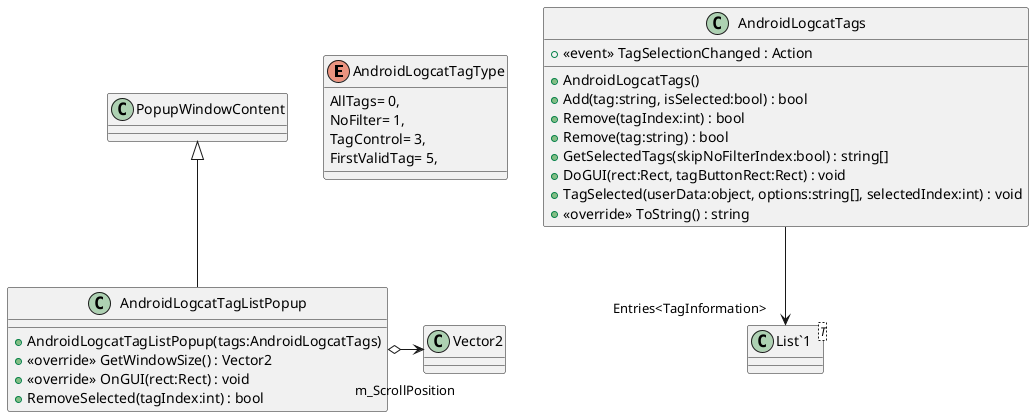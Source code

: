 @startuml
enum AndroidLogcatTagType {
    AllTags= 0,
    NoFilter= 1,
    TagControl= 3,
    FirstValidTag= 5,
}
class AndroidLogcatTags {
    +  <<event>> TagSelectionChanged : Action 
    + AndroidLogcatTags()
    + Add(tag:string, isSelected:bool) : bool
    + Remove(tagIndex:int) : bool
    + Remove(tag:string) : bool
    + GetSelectedTags(skipNoFilterIndex:bool) : string[]
    + DoGUI(rect:Rect, tagButtonRect:Rect) : void
    + TagSelected(userData:object, options:string[], selectedIndex:int) : void
    + <<override>> ToString() : string
}
class AndroidLogcatTagListPopup {
    + AndroidLogcatTagListPopup(tags:AndroidLogcatTags)
    + <<override>> GetWindowSize() : Vector2
    + <<override>> OnGUI(rect:Rect) : void
    + RemoveSelected(tagIndex:int) : bool
}
class "List`1"<T> {
}
AndroidLogcatTags --> "Entries<TagInformation>" "List`1"
PopupWindowContent <|-- AndroidLogcatTagListPopup
AndroidLogcatTagListPopup o-> "m_ScrollPosition" Vector2
@enduml
